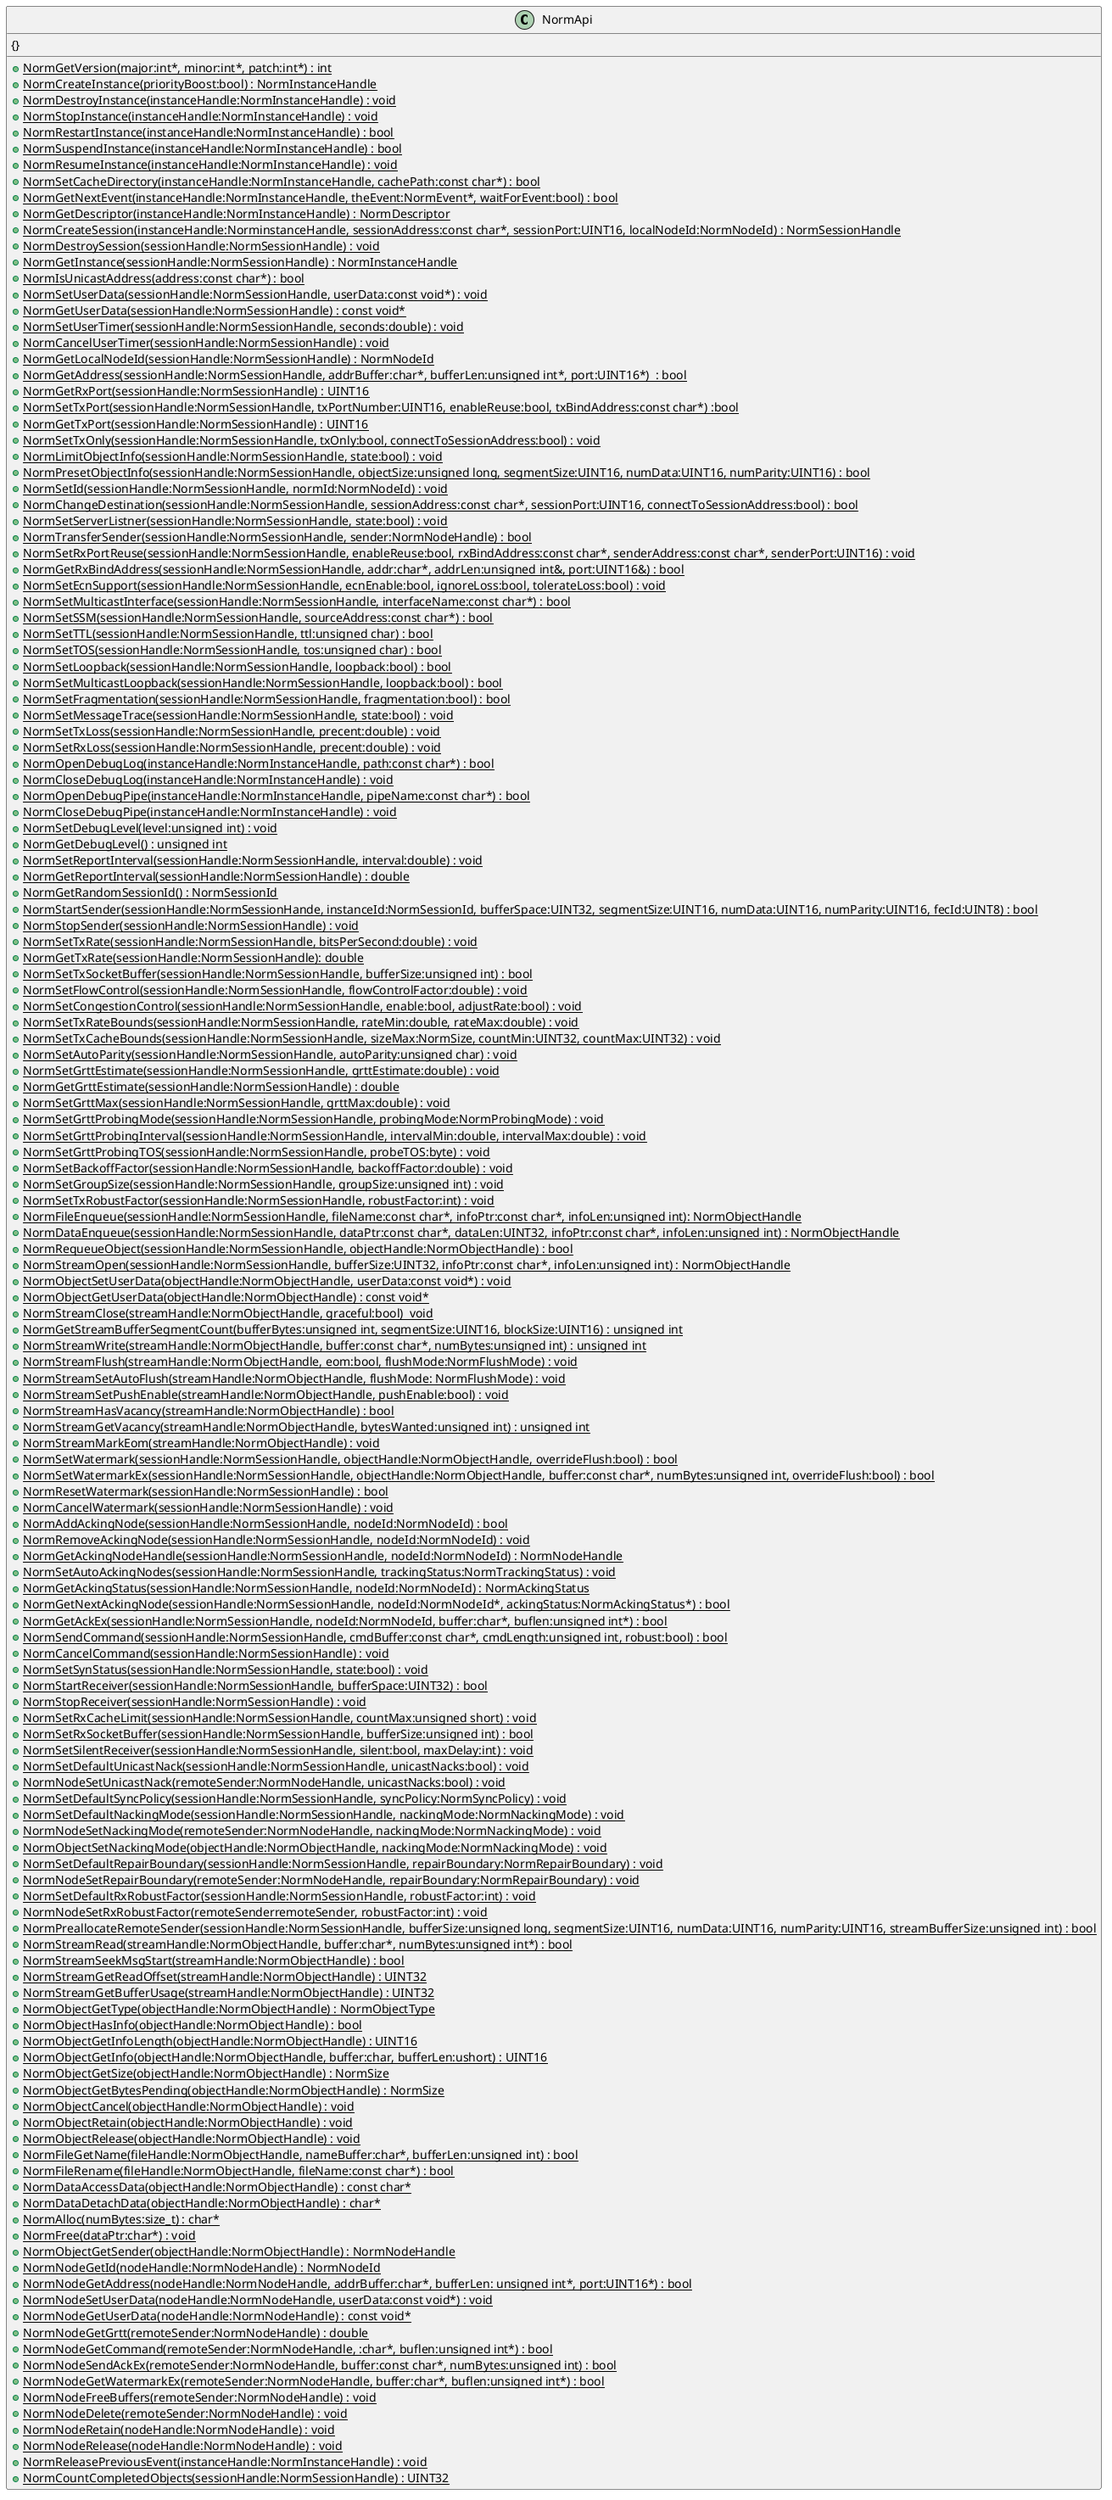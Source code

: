 @startuml 
class NormApi {
    {static} + NormGetVersion(major:int*, minor:int*, patch:int*) : int
    {static} + NormCreateInstance(priorityBoost:bool) : NormInstanceHandle
    {static} + NormDestroyInstance(instanceHandle:NormInstanceHandle) : void
    {static} + NormStopInstance(instanceHandle:NormInstanceHandle) : void
    {static} + NormRestartInstance(instanceHandle:NormInstanceHandle) : bool
    {static} + NormSuspendInstance(instanceHandle:NormInstanceHandle) : bool
    {static} + NormResumeInstance(instanceHandle:NormInstanceHandle) : void
    {static} + NormSetCacheDirectory(instanceHandle:NormInstanceHandle, cachePath:const char*) : bool
    {static} + NormGetNextEvent(instanceHandle:NormInstanceHandle, theEvent:NormEvent*, waitForEvent:bool) : bool 
    {static} + NormGetDescriptor(instanceHandle:NormInstanceHandle) : NormDescriptor 
    {static} + NormCreateSession(instanceHandle:NorminstanceHandle, sessionAddress:const char*, sessionPort:UINT16, localNodeId:NormNodeId) : NormSessionHandle 
    {static} + NormDestroySession(sessionHandle:NormSessionHandle) : void 
    {static} + NormGetInstance(sessionHandle:NormSessionHandle) : NormInstanceHandle 
    {static} + NormIsUnicastAddress(address:const char*) : bool
    {static} + NormSetUserData(sessionHandle:NormSessionHandle, userData:const void*) : void
    {static} + NormGetUserData(sessionHandle:NormSessionHandle) : const void*
    {static} + NormSetUserTimer(sessionHandle:NormSessionHandle, seconds:double) : void
    {static} + NormCancelUserTimer(sessionHandle:NormSessionHandle) : void
    {static} + NormGetLocalNodeId(sessionHandle:NormSessionHandle) : NormNodeId
    {static} + NormGetAddress(sessionHandle:NormSessionHandle, addrBuffer:char*, bufferLen:unsigned int*, port:UINT16*)  : bool
    {static} + NormGetRxPort(sessionHandle:NormSessionHandle) : UINT16
    {static} + NormSetTxPort(sessionHandle:NormSessionHandle, txPortNumber:UINT16, enableReuse:bool, txBindAddress:const char*) :bool 
    {static} + NormGetTxPort(sessionHandle:NormSessionHandle) : UINT16
    {static} + NormSetTxOnly(sessionHandle:NormSessionHandle, txOnly:bool, connectToSessionAddress:bool) : void 
    {static} + NormLimitObjectInfo(sessionHandle:NormSessionHandle, state:bool) : void
    {static} + NormPresetObjectInfo(sessionHandle:NormSessionHandle, objectSize:unsigned long, segmentSize:UINT16, numData:UINT16, numParity:UINT16) : bool 
    {static} + NormSetId(sessionHandle:NormSessionHandle, normId:NormNodeId) : void
    {static} + NormChangeDestination(sessionHandle:NormSessionHandle, sessionAddress:const char*, sessionPort:UINT16, connectToSessionAddress:bool) : bool 
    {static} + NormSetServerListner(sessionHandle:NormSessionHandle, state:bool) : void
    {static} + NormTransferSender(sessionHandle:NormSessionHandle, sender:NormNodeHandle) : bool 
    {static} + NormSetRxPortReuse(sessionHandle:NormSessionHandle, enableReuse:bool, rxBindAddress:const char*, senderAddress:const char*, senderPort:UINT16) : void 
    {static} + NormGetRxBindAddress(sessionHandle:NormSessionHandle, addr:char*, addrLen:unsigned int&, port:UINT16&) : bool 
    {static} + NormSetEcnSupport(sessionHandle:NormSessionHandle, ecnEnable:bool, ignoreLoss:bool, tolerateLoss:bool) : void 
    {static} + NormSetMulticastInterface(sessionHandle:NormSessionHandle, interfaceName:const char*) : bool 
    {static} + NormSetSSM(sessionHandle:NormSessionHandle, sourceAddress:const char*) : bool 
    {static} + NormSetTTL(sessionHandle:NormSessionHandle, ttl:unsigned char) : bool 
    {static} + NormSetTOS(sessionHandle:NormSessionHandle, tos:unsigned char) : bool 
    {static} + NormSetLoopback(sessionHandle:NormSessionHandle, loopback:bool) : bool
    {static} + NormSetMulticastLoopback(sessionHandle:NormSessionHandle, loopback:bool) : bool
    {static} + NormSetFragmentation(sessionHandle:NormSessionHandle, fragmentation:bool) : bool
    {static} + NormSetMessageTrace(sessionHandle:NormSessionHandle, state:bool) : void
    {static} + NormSetTxLoss(sessionHandle:NormSessionHandle, precent:double) : void
    {static} + NormSetRxLoss(sessionHandle:NormSessionHandle, precent:double) : void
    {static} + NormOpenDebugLog(instanceHandle:NormInstanceHandle, path:const char*) : bool 
    {static} + NormCloseDebugLog(instanceHandle:NormInstanceHandle) : void
    {static} + NormOpenDebugPipe(instanceHandle:NormInstanceHandle, pipeName:const char*) : bool 
    {static} + NormCloseDebugPipe(instanceHandle:NormInstanceHandle) : void
    {static} + NormSetDebugLevel(level:unsigned int) : void 
    {static} + NormGetDebugLevel() : unsigned int
    {static} + NormSetReportInterval(sessionHandle:NormSessionHandle, interval:double) : void
    {static} + NormGetReportInterval(sessionHandle:NormSessionHandle) : double
    {static} + NormGetRandomSessionId() : NormSessionId 
    {static} + NormStartSender(sessionHandle:NormSessionHande, instanceId:NormSessionId, bufferSpace:UINT32, segmentSize:UINT16, numData:UINT16, numParity:UINT16, fecId:UINT8) : bool 
    {static} + NormStopSender(sessionHandle:NormSessionHandle) : void
    {static} + NormSetTxRate(sessionHandle:NormSessionHandle, bitsPerSecond:double) : void
    {static} + NormGetTxRate(sessionHandle:NormSessionHandle): double
    {static} + NormSetTxSocketBuffer(sessionHandle:NormSessionHandle, bufferSize:unsigned int) : bool 
    {static} + NormSetFlowControl(sessionHandle:NormSessionHandle, flowControlFactor:double) : void
    {static} + NormSetCongestionControl(sessionHandle:NormSessionHandle, enable:bool, adjustRate:bool) : void 
    {static} + NormSetTxRateBounds(sessionHandle:NormSessionHandle, rateMin:double, rateMax:double) : void
    {static} + NormSetTxCacheBounds(sessionHandle:NormSessionHandle, sizeMax:NormSize, countMin:UINT32, countMax:UINT32) : void 
    {static} + NormSetAutoParity(sessionHandle:NormSessionHandle, autoParity:unsigned char) : void 
    {static} + NormSetGrttEstimate(sessionHandle:NormSessionHandle, grttEstimate:double) : void
    {static} + NormGetGrttEstimate(sessionHandle:NormSessionHandle) : double
    {static} + NormSetGrttMax(sessionHandle:NormSessionHandle, grttMax:double) : void
    {static} + NormSetGrttProbingMode(sessionHandle:NormSessionHandle, probingMode:NormProbingMode) : void 
    {static} + NormSetGrttProbingInterval(sessionHandle:NormSessionHandle, intervalMin:double, intervalMax:double) : void
    {static} + NormSetGrttProbingTOS(sessionHandle:NormSessionHandle, probeTOS:byte) : void 
    {static} + NormSetBackoffFactor(sessionHandle:NormSessionHandle, backoffFactor:double) : void
    {static} + NormSetGroupSize(sessionHandle:NormSessionHandle, groupSize:unsigned int) : void 
    {static} + NormSetTxRobustFactor(sessionHandle:NormSessionHandle, robustFactor:int) : void
    {static} + NormFileEnqueue(sessionHandle:NormSessionHandle, fileName:const char*, infoPtr:const char*, infoLen:unsigned int): NormObjectHandle 
    {static} + NormDataEnqueue(sessionHandle:NormSessionHandle, dataPtr:const char*, dataLen:UINT32, infoPtr:const char*, infoLen:unsigned int) : NormObjectHandle 
    {static} + NormRequeueObject(sessionHandle:NormSessionHandle, objectHandle:NormObjectHandle) : bool
    {static} + NormStreamOpen(sessionHandle:NormSessionHandle, bufferSize:UINT32, infoPtr:const char*, infoLen:unsigned int) : NormObjectHandle 
    {static} + NormObjectSetUserData(objectHandle:NormObjectHandle, userData:const void*) : void 
    {static} + NormObjectGetUserData(objectHandle:NormObjectHandle) : const void*
    {static} + NormStreamClose(streamHandle:NormObjectHandle, graceful:bool)  void 
    {static} + NormGetStreamBufferSegmentCount(bufferBytes:unsigned int, segmentSize:UINT16, blockSize:UINT16) : unsigned int
    {static} + NormStreamWrite(streamHandle:NormObjectHandle, buffer:const char*, numBytes:unsigned int) : unsigned int
    {static} + NormStreamFlush(streamHandle:NormObjectHandle, eom:bool, flushMode:NormFlushMode) : void 
    {static} + NormStreamSetAutoFlush(streamHandle:NormObjectHandle, flushMode: NormFlushMode) : void
    {static} + NormStreamSetPushEnable(streamHandle:NormObjectHandle, pushEnable:bool) : void
    {static} + NormStreamHasVacancy(streamHandle:NormObjectHandle) : bool
    {static} + NormStreamGetVacancy(streamHandle:NormObjectHandle, bytesWanted:unsigned int) : unsigned int
    {static} + NormStreamMarkEom(streamHandle:NormObjectHandle) : void
    {static} + NormSetWatermark(sessionHandle:NormSessionHandle, objectHandle:NormObjectHandle, overrideFlush:bool) : bool
    {static} + NormSetWatermarkEx(sessionHandle:NormSessionHandle, objectHandle:NormObjectHandle, buffer:const char*, numBytes:unsigned int, overrideFlush:bool) : bool
    {static} + NormResetWatermark(sessionHandle:NormSessionHandle) : bool
    {static} + NormCancelWatermark(sessionHandle:NormSessionHandle) : void
    {static} + NormAddAckingNode(sessionHandle:NormSessionHandle, nodeId:NormNodeId) : bool
    {static} + NormRemoveAckingNode(sessionHandle:NormSessionHandle, nodeId:NormNodeId) : void
    {static} + NormGetAckingNodeHandle(sessionHandle:NormSessionHandle, nodeId:NormNodeId) : NormNodeHandle
    {static} + NormSetAutoAckingNodes(sessionHandle:NormSessionHandle, trackingStatus:NormTrackingStatus) : void
    {static} + NormGetAckingStatus(sessionHandle:NormSessionHandle, nodeId:NormNodeId) : NormAckingStatus
    {static} + NormGetNextAckingNode(sessionHandle:NormSessionHandle, nodeId:NormNodeId*, ackingStatus:NormAckingStatus*) : bool
    {static} + NormGetAckEx(sessionHandle:NormSessionHandle, nodeId:NormNodeId, buffer:char*, buflen:unsigned int*) : bool
    {static} + NormSendCommand(sessionHandle:NormSessionHandle, cmdBuffer:const char*, cmdLength:unsigned int, robust:bool) : bool
    {static} + NormCancelCommand(sessionHandle:NormSessionHandle) : void
    {static} + NormSetSynStatus(sessionHandle:NormSessionHandle, state:bool) : void
    {static} + NormStartReceiver(sessionHandle:NormSessionHandle, bufferSpace:UINT32) : bool
    {static} + NormStopReceiver(sessionHandle:NormSessionHandle) : void
    {static} + NormSetRxCacheLimit(sessionHandle:NormSessionHandle, countMax:unsigned short) : void
    {static} + NormSetRxSocketBuffer(sessionHandle:NormSessionHandle, bufferSize:unsigned int) : bool
    {static} + NormSetSilentReceiver(sessionHandle:NormSessionHandle, silent:bool, maxDelay:int) : void
    {static} + NormSetDefaultUnicastNack(sessionHandle:NormSessionHandle, unicastNacks:bool) : void
    {static} + NormNodeSetUnicastNack(remoteSender:NormNodeHandle, unicastNacks:bool) : void
    {static} + NormSetDefaultSyncPolicy(sessionHandle:NormSessionHandle, syncPolicy:NormSyncPolicy) : void
    {static} + NormSetDefaultNackingMode(sessionHandle:NormSessionHandle, nackingMode:NormNackingMode) : void
    {static} + NormNodeSetNackingMode(remoteSender:NormNodeHandle, nackingMode:NormNackingMode) : void
    {static} + NormObjectSetNackingMode(objectHandle:NormObjectHandle, nackingMode:NormNackingMode) : void
    {static} + NormSetDefaultRepairBoundary(sessionHandle:NormSessionHandle, repairBoundary:NormRepairBoundary) : void
    {static} + NormNodeSetRepairBoundary(remoteSender:NormNodeHandle, repairBoundary:NormRepairBoundary) : void
    {static} + NormSetDefaultRxRobustFactor(sessionHandle:NormSessionHandle, robustFactor:int) : void
    {static} + NormNodeSetRxRobustFactor(remoteSenderremoteSender, robustFactor:int) : void
    {static} + NormPreallocateRemoteSender(sessionHandle:NormSessionHandle, bufferSize:unsigned long, segmentSize:UINT16, numData:UINT16, numParity:UINT16, streamBufferSize:unsigned int) : bool
    {static} + NormStreamRead(streamHandle:NormObjectHandle, buffer:char*, numBytes:unsigned int*) : bool
    {static} + NormStreamSeekMsgStart(streamHandle:NormObjectHandle) : bool
    {static} + NormStreamGetReadOffset(streamHandle:NormObjectHandle) : UINT32
    {static} + NormStreamGetBufferUsage(streamHandle:NormObjectHandle) : UINT32
    {static} + NormObjectGetType(objectHandle:NormObjectHandle) : NormObjectType
    {static} + NormObjectHasInfo(objectHandle:NormObjectHandle) : bool
    {static} + NormObjectGetInfoLength(objectHandle:NormObjectHandle) : UINT16
    {static} + NormObjectGetInfo(objectHandle:NormObjectHandle, buffer:char, bufferLen:ushort) : UINT16
    {static} + NormObjectGetSize(objectHandle:NormObjectHandle) : NormSize
    {static} + NormObjectGetBytesPending(objectHandle:NormObjectHandle) : NormSize
    {static} + NormObjectCancel(objectHandle:NormObjectHandle) : void
    {static} + NormObjectRetain(objectHandle:NormObjectHandle) : void
    {static} + NormObjectRelease(objectHandle:NormObjectHandle) : void
    {static} + NormFileGetName(fileHandle:NormObjectHandle, nameBuffer:char*, bufferLen:unsigned int) : bool
    {static} + NormFileRename(fileHandle:NormObjectHandle, fileName:const char*) : bool
    {static} + NormDataAccessData(objectHandle:NormObjectHandle) : const char*
    {static} + NormDataDetachData(objectHandle:NormObjectHandle) : char*
    {static} + NormAlloc(numBytes:size_t) : char*
    {static} + NormFree(dataPtr:char*) : void
    {static} + NormObjectGetSender(objectHandle:NormObjectHandle) : NormNodeHandle
    {static} + NormNodeGetId(nodeHandle:NormNodeHandle) : NormNodeId
    {static} + NormNodeGetAddress(nodeHandle:NormNodeHandle, addrBuffer:char*, bufferLen: unsigned int*, port:UINT16*) : bool
    {static} + NormNodeSetUserData(nodeHandle:NormNodeHandle, userData:const void*) : void
    {static} + NormNodeGetUserData(nodeHandle:NormNodeHandle) : const void*
    {static} + NormNodeGetGrtt(remoteSender:NormNodeHandle) : double
    {static} + NormNodeGetCommand(remoteSender:NormNodeHandle, :char*, buflen:unsigned int*) : bool
    {static} + NormNodeSendAckEx(remoteSender:NormNodeHandle, buffer:const char*, numBytes:unsigned int) : bool
    {static} + NormNodeGetWatermarkEx(remoteSender:NormNodeHandle, buffer:char*, buflen:unsigned int*) : bool
    {static} + NormNodeFreeBuffers(remoteSender:NormNodeHandle) : void
    {static} + NormNodeDelete(remoteSender:NormNodeHandle) : void
    {static} + NormNodeRetain(nodeHandle:NormNodeHandle) : void
    {static} + NormNodeRelease(nodeHandle:NormNodeHandle) : void
    {static} + NormReleasePreviousEvent(instanceHandle:NormInstanceHandle) : void
    {static} + NormCountCompletedObjects(sessionHandle:NormSessionHandle) : UINT32
    {}
}
@enduml
